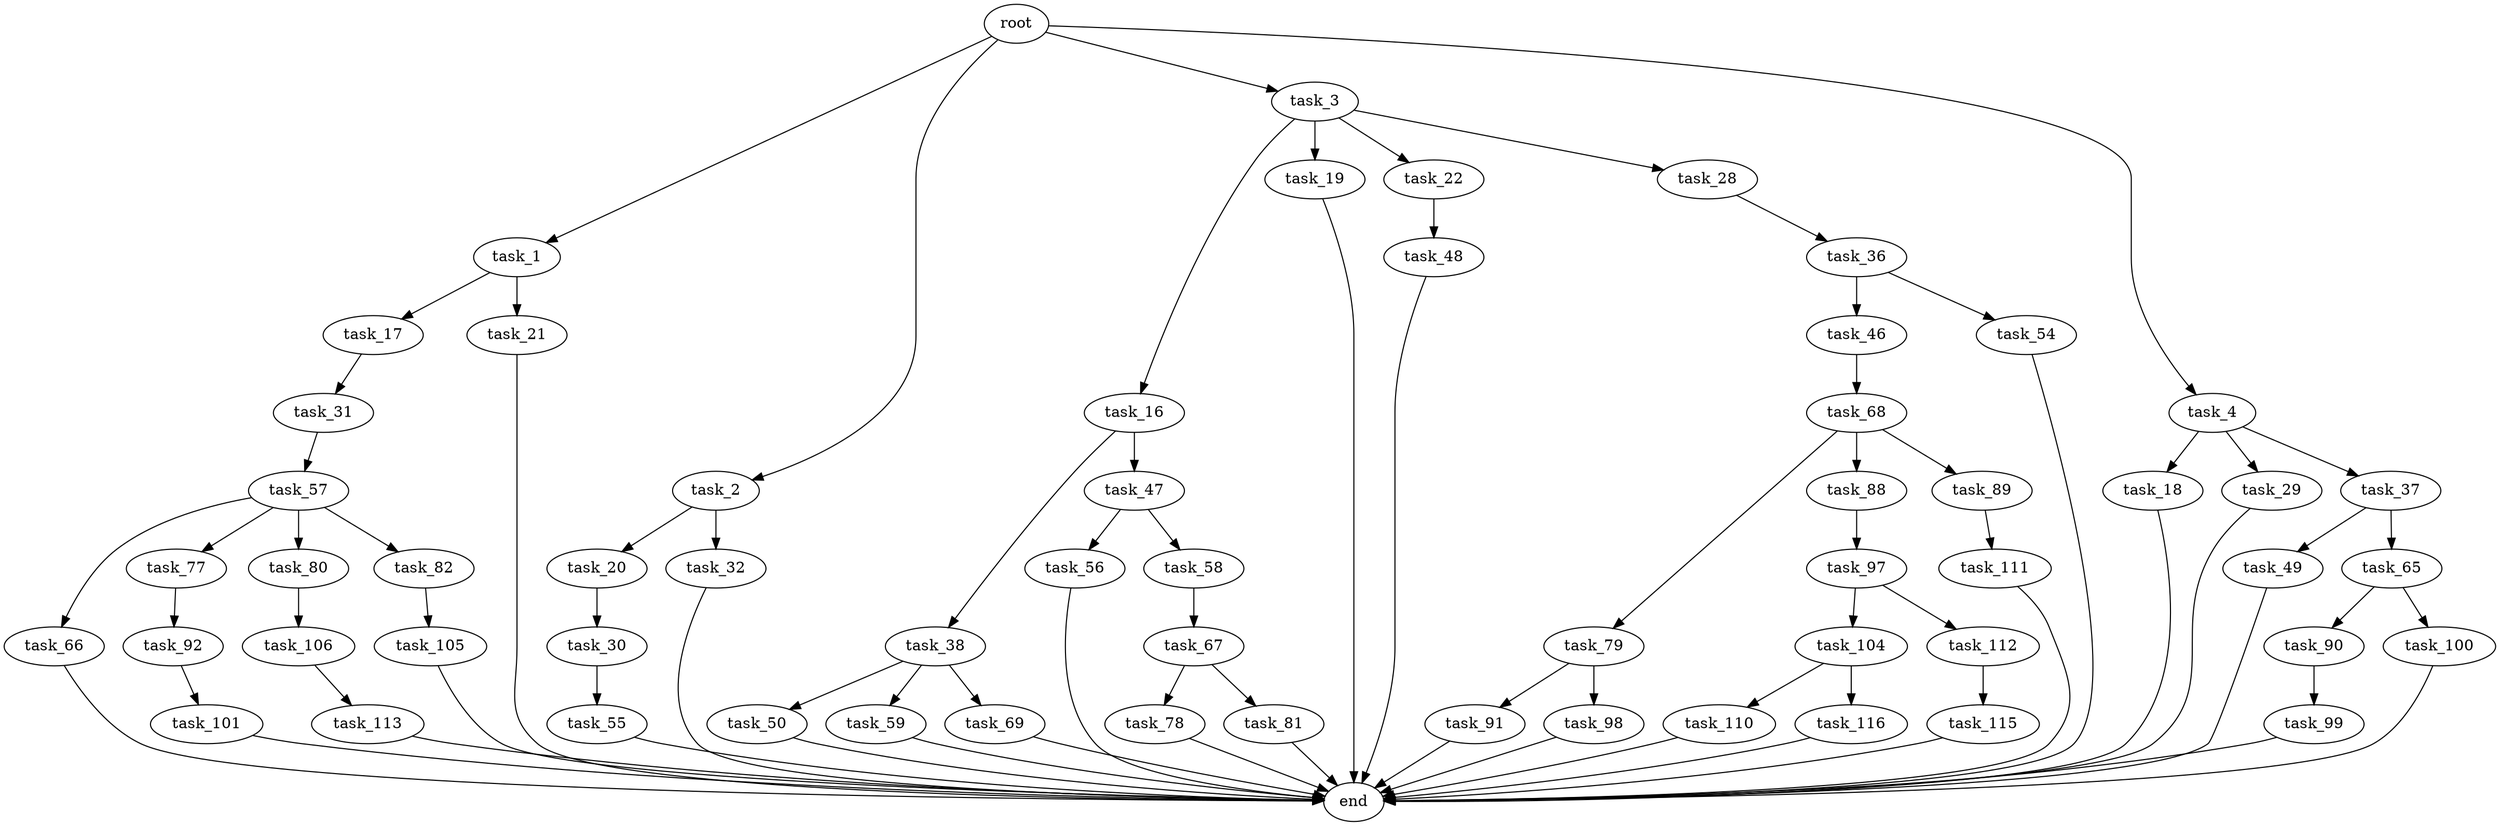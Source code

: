 digraph G {
  root [size="0.000000"];
  task_1 [size="30026424481.000000"];
  task_2 [size="1073741824000.000000"];
  task_3 [size="368293445632.000000"];
  task_4 [size="288613866880.000000"];
  task_16 [size="296997443332.000000"];
  task_17 [size="7773391949.000000"];
  task_18 [size="405268398341.000000"];
  task_19 [size="2953370175.000000"];
  task_20 [size="11730541068.000000"];
  task_21 [size="76156357110.000000"];
  task_22 [size="68719476736.000000"];
  task_28 [size="368293445632.000000"];
  task_29 [size="782757789696.000000"];
  task_30 [size="5378973777.000000"];
  task_31 [size="8448129153.000000"];
  task_32 [size="11754881268.000000"];
  task_36 [size="8919448274.000000"];
  task_37 [size="1073741824000.000000"];
  task_38 [size="549755813888.000000"];
  task_46 [size="10555748936.000000"];
  task_47 [size="134217728000.000000"];
  task_48 [size="18412286625.000000"];
  task_49 [size="62295554505.000000"];
  task_50 [size="384954523641.000000"];
  task_54 [size="14763938641.000000"];
  task_55 [size="24496192405.000000"];
  task_56 [size="782757789696.000000"];
  task_57 [size="531125444078.000000"];
  task_58 [size="1103101817314.000000"];
  task_59 [size="28991029248.000000"];
  task_65 [size="368293445632.000000"];
  task_66 [size="549755813888.000000"];
  task_67 [size="782757789696.000000"];
  task_68 [size="134217728000.000000"];
  task_69 [size="3235112752.000000"];
  task_77 [size="469066206086.000000"];
  task_78 [size="134217728000.000000"];
  task_79 [size="62556404603.000000"];
  task_80 [size="299888169368.000000"];
  task_81 [size="326267547556.000000"];
  task_82 [size="17432801476.000000"];
  task_88 [size="52838286136.000000"];
  task_89 [size="111633970947.000000"];
  task_90 [size="31654886668.000000"];
  task_91 [size="134217728000.000000"];
  task_92 [size="101049095062.000000"];
  task_97 [size="1073741824000.000000"];
  task_98 [size="68719476736.000000"];
  task_99 [size="312855400455.000000"];
  task_100 [size="8589934592.000000"];
  task_101 [size="358414591.000000"];
  task_104 [size="549755813888.000000"];
  task_105 [size="27786266922.000000"];
  task_106 [size="231928233984.000000"];
  task_110 [size="75873034854.000000"];
  task_111 [size="186984395928.000000"];
  task_112 [size="4222348770.000000"];
  task_113 [size="428087211720.000000"];
  task_115 [size="42093658992.000000"];
  task_116 [size="28840099509.000000"];
  end [size="0.000000"];

  root -> task_1 [size="1.000000"];
  root -> task_2 [size="1.000000"];
  root -> task_3 [size="1.000000"];
  root -> task_4 [size="1.000000"];
  task_1 -> task_17 [size="838860800.000000"];
  task_1 -> task_21 [size="838860800.000000"];
  task_2 -> task_20 [size="838860800.000000"];
  task_2 -> task_32 [size="838860800.000000"];
  task_3 -> task_16 [size="411041792.000000"];
  task_3 -> task_19 [size="411041792.000000"];
  task_3 -> task_22 [size="411041792.000000"];
  task_3 -> task_28 [size="411041792.000000"];
  task_4 -> task_18 [size="209715200.000000"];
  task_4 -> task_29 [size="209715200.000000"];
  task_4 -> task_37 [size="209715200.000000"];
  task_16 -> task_38 [size="209715200.000000"];
  task_16 -> task_47 [size="209715200.000000"];
  task_17 -> task_31 [size="301989888.000000"];
  task_18 -> end [size="1.000000"];
  task_19 -> end [size="1.000000"];
  task_20 -> task_30 [size="301989888.000000"];
  task_21 -> end [size="1.000000"];
  task_22 -> task_48 [size="134217728.000000"];
  task_28 -> task_36 [size="411041792.000000"];
  task_29 -> end [size="1.000000"];
  task_30 -> task_55 [size="411041792.000000"];
  task_31 -> task_57 [size="134217728.000000"];
  task_32 -> end [size="1.000000"];
  task_36 -> task_46 [size="209715200.000000"];
  task_36 -> task_54 [size="209715200.000000"];
  task_37 -> task_49 [size="838860800.000000"];
  task_37 -> task_65 [size="838860800.000000"];
  task_38 -> task_50 [size="536870912.000000"];
  task_38 -> task_59 [size="536870912.000000"];
  task_38 -> task_69 [size="536870912.000000"];
  task_46 -> task_68 [size="209715200.000000"];
  task_47 -> task_56 [size="209715200.000000"];
  task_47 -> task_58 [size="209715200.000000"];
  task_48 -> end [size="1.000000"];
  task_49 -> end [size="1.000000"];
  task_50 -> end [size="1.000000"];
  task_54 -> end [size="1.000000"];
  task_55 -> end [size="1.000000"];
  task_56 -> end [size="1.000000"];
  task_57 -> task_66 [size="679477248.000000"];
  task_57 -> task_77 [size="679477248.000000"];
  task_57 -> task_80 [size="679477248.000000"];
  task_57 -> task_82 [size="679477248.000000"];
  task_58 -> task_67 [size="679477248.000000"];
  task_59 -> end [size="1.000000"];
  task_65 -> task_90 [size="411041792.000000"];
  task_65 -> task_100 [size="411041792.000000"];
  task_66 -> end [size="1.000000"];
  task_67 -> task_78 [size="679477248.000000"];
  task_67 -> task_81 [size="679477248.000000"];
  task_68 -> task_79 [size="209715200.000000"];
  task_68 -> task_88 [size="209715200.000000"];
  task_68 -> task_89 [size="209715200.000000"];
  task_69 -> end [size="1.000000"];
  task_77 -> task_92 [size="679477248.000000"];
  task_78 -> end [size="1.000000"];
  task_79 -> task_91 [size="134217728.000000"];
  task_79 -> task_98 [size="134217728.000000"];
  task_80 -> task_106 [size="411041792.000000"];
  task_81 -> end [size="1.000000"];
  task_82 -> task_105 [size="33554432.000000"];
  task_88 -> task_97 [size="838860800.000000"];
  task_89 -> task_111 [size="134217728.000000"];
  task_90 -> task_99 [size="679477248.000000"];
  task_91 -> end [size="1.000000"];
  task_92 -> task_101 [size="411041792.000000"];
  task_97 -> task_104 [size="838860800.000000"];
  task_97 -> task_112 [size="838860800.000000"];
  task_98 -> end [size="1.000000"];
  task_99 -> end [size="1.000000"];
  task_100 -> end [size="1.000000"];
  task_101 -> end [size="1.000000"];
  task_104 -> task_110 [size="536870912.000000"];
  task_104 -> task_116 [size="536870912.000000"];
  task_105 -> end [size="1.000000"];
  task_106 -> task_113 [size="301989888.000000"];
  task_110 -> end [size="1.000000"];
  task_111 -> end [size="1.000000"];
  task_112 -> task_115 [size="301989888.000000"];
  task_113 -> end [size="1.000000"];
  task_115 -> end [size="1.000000"];
  task_116 -> end [size="1.000000"];
}
